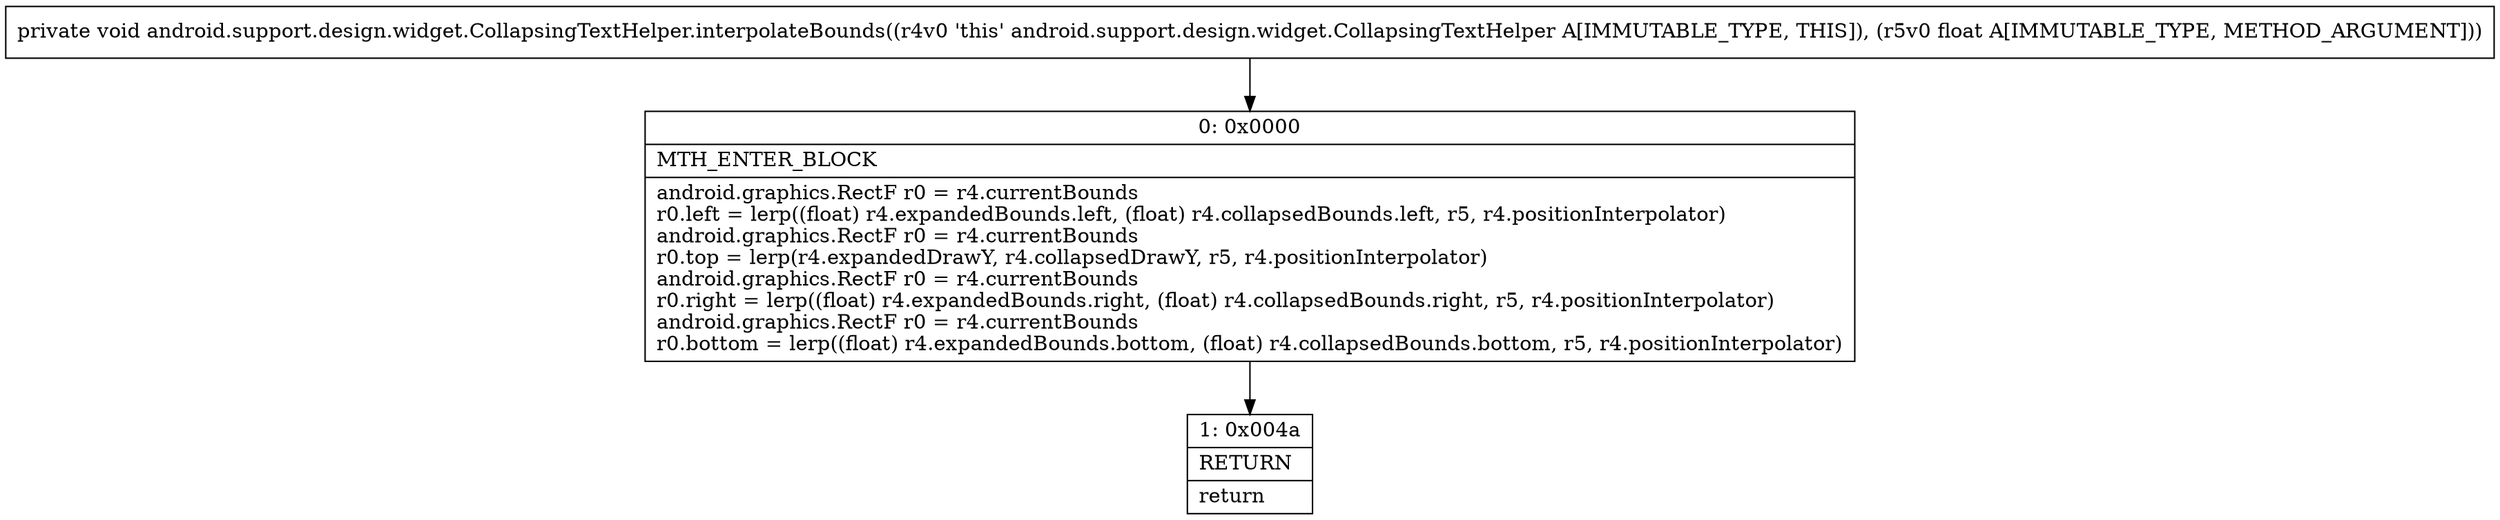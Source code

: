 digraph "CFG forandroid.support.design.widget.CollapsingTextHelper.interpolateBounds(F)V" {
Node_0 [shape=record,label="{0\:\ 0x0000|MTH_ENTER_BLOCK\l|android.graphics.RectF r0 = r4.currentBounds\lr0.left = lerp((float) r4.expandedBounds.left, (float) r4.collapsedBounds.left, r5, r4.positionInterpolator)\landroid.graphics.RectF r0 = r4.currentBounds\lr0.top = lerp(r4.expandedDrawY, r4.collapsedDrawY, r5, r4.positionInterpolator)\landroid.graphics.RectF r0 = r4.currentBounds\lr0.right = lerp((float) r4.expandedBounds.right, (float) r4.collapsedBounds.right, r5, r4.positionInterpolator)\landroid.graphics.RectF r0 = r4.currentBounds\lr0.bottom = lerp((float) r4.expandedBounds.bottom, (float) r4.collapsedBounds.bottom, r5, r4.positionInterpolator)\l}"];
Node_1 [shape=record,label="{1\:\ 0x004a|RETURN\l|return\l}"];
MethodNode[shape=record,label="{private void android.support.design.widget.CollapsingTextHelper.interpolateBounds((r4v0 'this' android.support.design.widget.CollapsingTextHelper A[IMMUTABLE_TYPE, THIS]), (r5v0 float A[IMMUTABLE_TYPE, METHOD_ARGUMENT])) }"];
MethodNode -> Node_0;
Node_0 -> Node_1;
}

